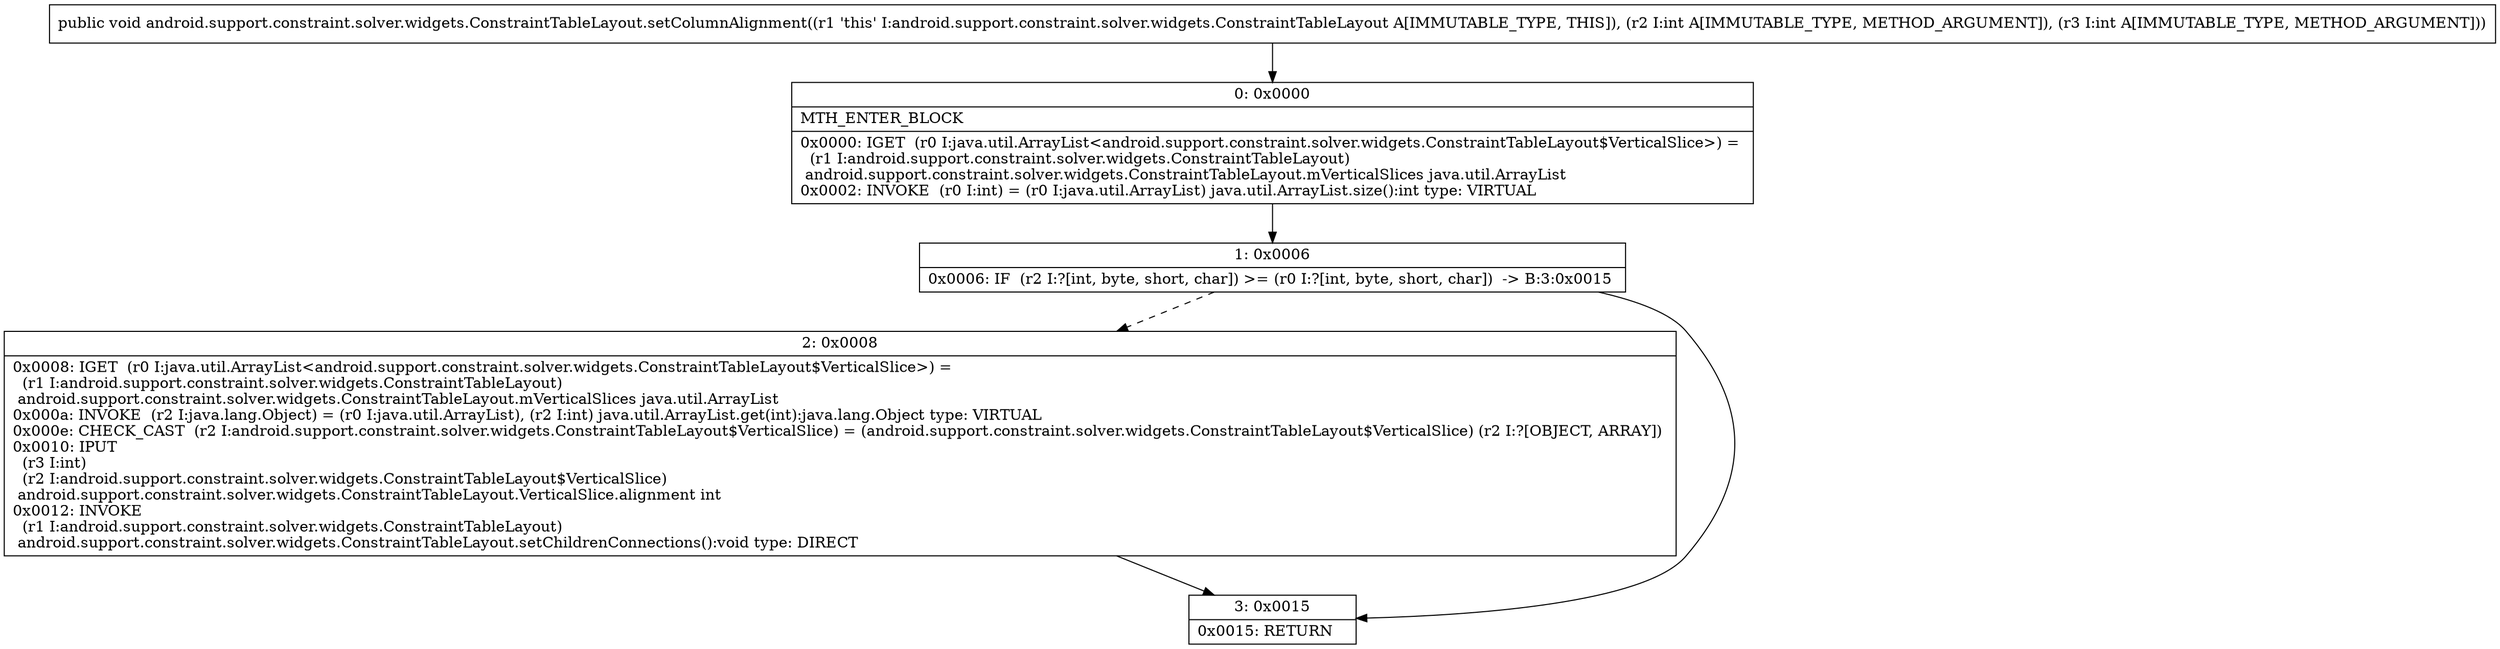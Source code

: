 digraph "CFG forandroid.support.constraint.solver.widgets.ConstraintTableLayout.setColumnAlignment(II)V" {
Node_0 [shape=record,label="{0\:\ 0x0000|MTH_ENTER_BLOCK\l|0x0000: IGET  (r0 I:java.util.ArrayList\<android.support.constraint.solver.widgets.ConstraintTableLayout$VerticalSlice\>) = \l  (r1 I:android.support.constraint.solver.widgets.ConstraintTableLayout)\l android.support.constraint.solver.widgets.ConstraintTableLayout.mVerticalSlices java.util.ArrayList \l0x0002: INVOKE  (r0 I:int) = (r0 I:java.util.ArrayList) java.util.ArrayList.size():int type: VIRTUAL \l}"];
Node_1 [shape=record,label="{1\:\ 0x0006|0x0006: IF  (r2 I:?[int, byte, short, char]) \>= (r0 I:?[int, byte, short, char])  \-\> B:3:0x0015 \l}"];
Node_2 [shape=record,label="{2\:\ 0x0008|0x0008: IGET  (r0 I:java.util.ArrayList\<android.support.constraint.solver.widgets.ConstraintTableLayout$VerticalSlice\>) = \l  (r1 I:android.support.constraint.solver.widgets.ConstraintTableLayout)\l android.support.constraint.solver.widgets.ConstraintTableLayout.mVerticalSlices java.util.ArrayList \l0x000a: INVOKE  (r2 I:java.lang.Object) = (r0 I:java.util.ArrayList), (r2 I:int) java.util.ArrayList.get(int):java.lang.Object type: VIRTUAL \l0x000e: CHECK_CAST  (r2 I:android.support.constraint.solver.widgets.ConstraintTableLayout$VerticalSlice) = (android.support.constraint.solver.widgets.ConstraintTableLayout$VerticalSlice) (r2 I:?[OBJECT, ARRAY]) \l0x0010: IPUT  \l  (r3 I:int)\l  (r2 I:android.support.constraint.solver.widgets.ConstraintTableLayout$VerticalSlice)\l android.support.constraint.solver.widgets.ConstraintTableLayout.VerticalSlice.alignment int \l0x0012: INVOKE  \l  (r1 I:android.support.constraint.solver.widgets.ConstraintTableLayout)\l android.support.constraint.solver.widgets.ConstraintTableLayout.setChildrenConnections():void type: DIRECT \l}"];
Node_3 [shape=record,label="{3\:\ 0x0015|0x0015: RETURN   \l}"];
MethodNode[shape=record,label="{public void android.support.constraint.solver.widgets.ConstraintTableLayout.setColumnAlignment((r1 'this' I:android.support.constraint.solver.widgets.ConstraintTableLayout A[IMMUTABLE_TYPE, THIS]), (r2 I:int A[IMMUTABLE_TYPE, METHOD_ARGUMENT]), (r3 I:int A[IMMUTABLE_TYPE, METHOD_ARGUMENT])) }"];
MethodNode -> Node_0;
Node_0 -> Node_1;
Node_1 -> Node_2[style=dashed];
Node_1 -> Node_3;
Node_2 -> Node_3;
}

